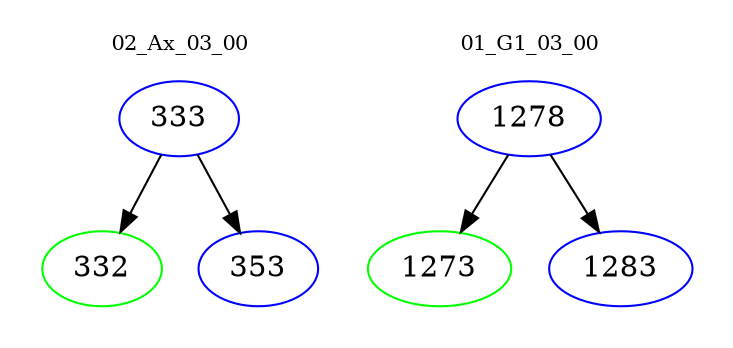 digraph{
subgraph cluster_0 {
color = white
label = "02_Ax_03_00";
fontsize=10;
T0_333 [label="333", color="blue"]
T0_333 -> T0_332 [color="black"]
T0_332 [label="332", color="green"]
T0_333 -> T0_353 [color="black"]
T0_353 [label="353", color="blue"]
}
subgraph cluster_1 {
color = white
label = "01_G1_03_00";
fontsize=10;
T1_1278 [label="1278", color="blue"]
T1_1278 -> T1_1273 [color="black"]
T1_1273 [label="1273", color="green"]
T1_1278 -> T1_1283 [color="black"]
T1_1283 [label="1283", color="blue"]
}
}
